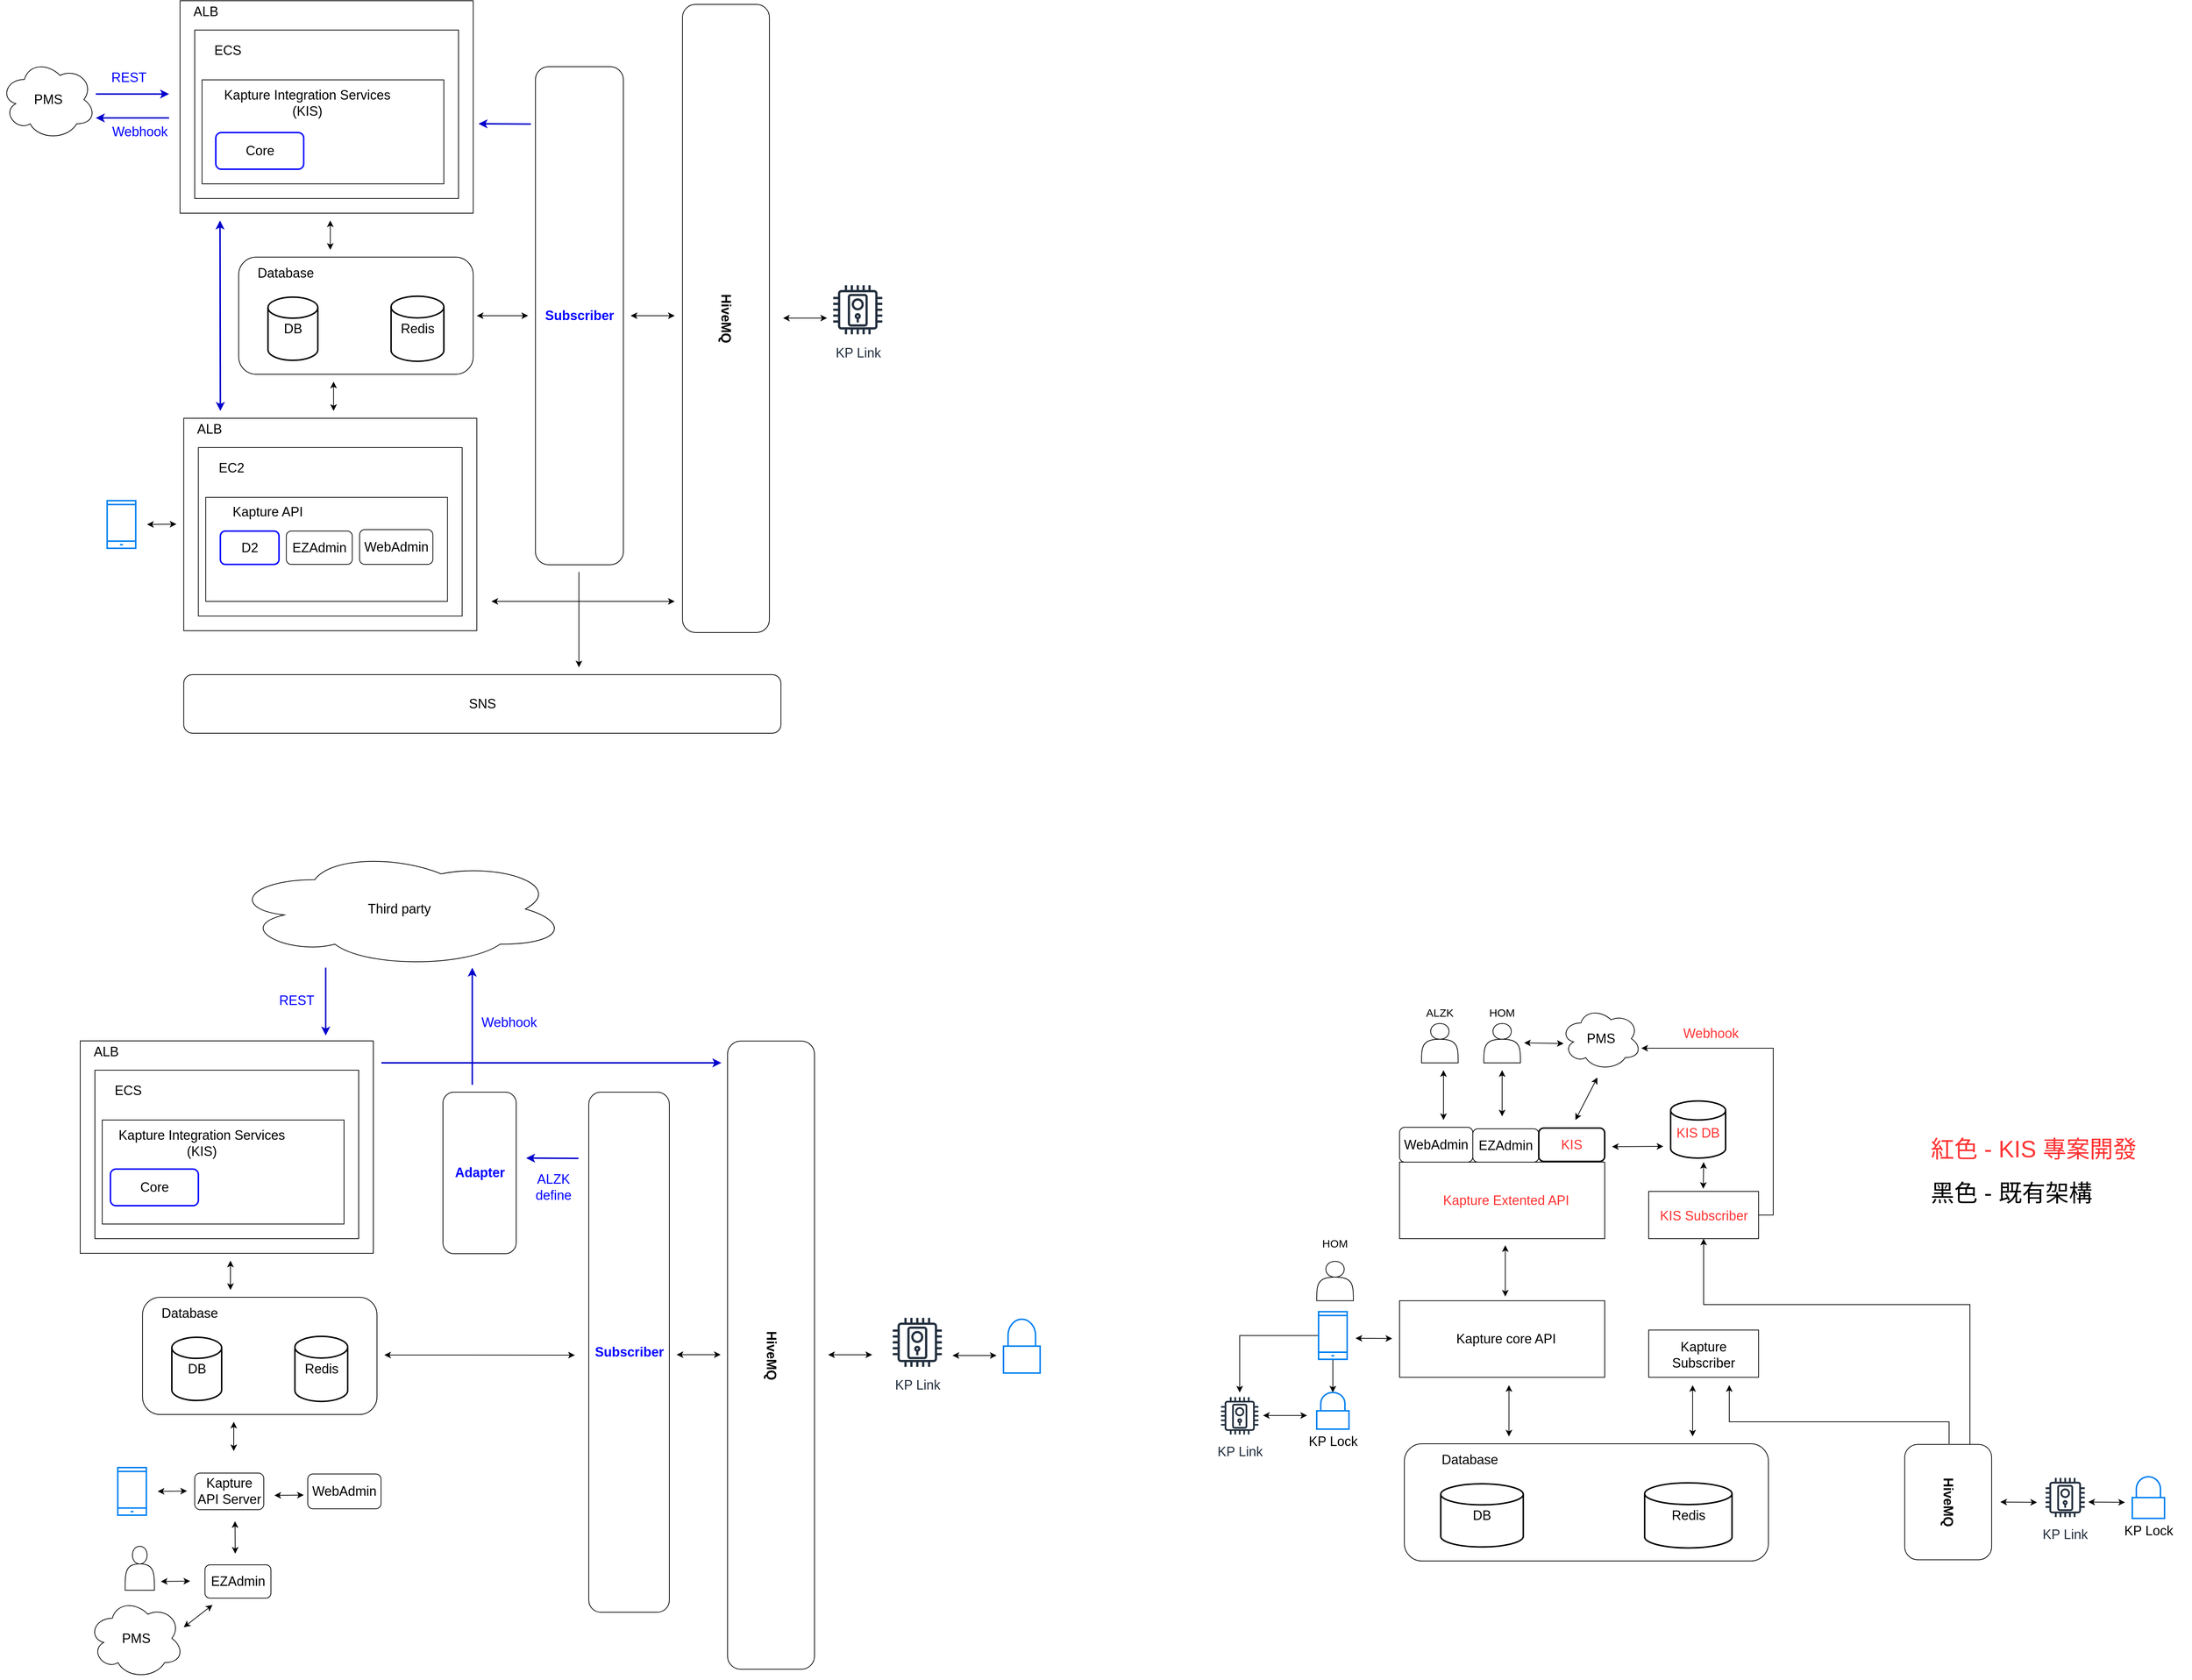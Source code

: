 <mxfile version="21.3.5" type="github">
  <diagram name="第1頁" id="pTdbA5UM3i_hhNW9NHbF">
    <mxGraphModel dx="820" dy="880" grid="1" gridSize="10" guides="1" tooltips="1" connect="1" arrows="1" fold="1" page="1" pageScale="1" pageWidth="827" pageHeight="1169" math="0" shadow="0">
      <root>
        <mxCell id="0" />
        <mxCell id="1" parent="0" />
        <mxCell id="v_c1Cu9leKUmqeBzcQBM-57" value="" style="rounded=0;whiteSpace=wrap;html=1;" parent="1" vertex="1">
          <mxGeometry x="1115.74" y="20" width="400" height="290" as="geometry" />
        </mxCell>
        <mxCell id="v_c1Cu9leKUmqeBzcQBM-1" value="" style="rounded=0;whiteSpace=wrap;html=1;fontSize=18;" parent="1" vertex="1">
          <mxGeometry x="1135.74" y="60" width="360" height="230" as="geometry" />
        </mxCell>
        <mxCell id="v_c1Cu9leKUmqeBzcQBM-5" value="&lt;font style=&quot;font-size: 18px&quot;&gt;ECS&lt;/font&gt;" style="text;html=1;strokeColor=none;fillColor=none;align=center;verticalAlign=middle;whiteSpace=wrap;rounded=0;" parent="1" vertex="1">
          <mxGeometry x="1135.74" y="73" width="90" height="30" as="geometry" />
        </mxCell>
        <mxCell id="v_c1Cu9leKUmqeBzcQBM-6" value="" style="rounded=0;whiteSpace=wrap;html=1;fontSize=18;" parent="1" vertex="1">
          <mxGeometry x="1145.74" y="128" width="330" height="142" as="geometry" />
        </mxCell>
        <mxCell id="v_c1Cu9leKUmqeBzcQBM-7" value="&lt;font style=&quot;font-size: 18px&quot;&gt;Kapture Integration Services (KIS)&lt;/font&gt;" style="text;html=1;strokeColor=none;fillColor=none;align=center;verticalAlign=middle;whiteSpace=wrap;rounded=0;" parent="1" vertex="1">
          <mxGeometry x="1154" y="140" width="271" height="40" as="geometry" />
        </mxCell>
        <mxCell id="v_c1Cu9leKUmqeBzcQBM-8" value="Core" style="rounded=1;whiteSpace=wrap;html=1;fontSize=18;strokeColor=#0000FF;strokeWidth=2;" parent="1" vertex="1">
          <mxGeometry x="1164.5" y="200" width="120" height="50" as="geometry" />
        </mxCell>
        <mxCell id="v_c1Cu9leKUmqeBzcQBM-20" value="" style="html=1;verticalLabelPosition=bottom;align=center;labelBackgroundColor=#ffffff;verticalAlign=top;strokeWidth=2;strokeColor=#0080F0;shadow=0;dashed=0;shape=mxgraph.ios7.icons.smartphone;fontSize=18;" parent="1" vertex="1">
          <mxGeometry x="1016.24" y="702.5" width="39" height="65" as="geometry" />
        </mxCell>
        <mxCell id="v_c1Cu9leKUmqeBzcQBM-23" value="" style="endArrow=classic;startArrow=classic;html=1;rounded=0;fontSize=18;" parent="1" edge="1">
          <mxGeometry width="50" height="50" relative="1" as="geometry">
            <mxPoint x="1070.74" y="735" as="sourcePoint" />
            <mxPoint x="1110.74" y="734.5" as="targetPoint" />
            <Array as="points" />
          </mxGeometry>
        </mxCell>
        <mxCell id="v_c1Cu9leKUmqeBzcQBM-59" value="&lt;span style=&quot;font-size: 18px;&quot;&gt;ALB&lt;/span&gt;" style="text;html=1;strokeColor=none;fillColor=none;align=center;verticalAlign=middle;whiteSpace=wrap;rounded=0;" parent="1" vertex="1">
          <mxGeometry x="1115.74" y="20" width="70" height="30" as="geometry" />
        </mxCell>
        <mxCell id="v_c1Cu9leKUmqeBzcQBM-61" value="&lt;font style=&quot;font-size: 18px;&quot;&gt;&lt;b style=&quot;&quot;&gt;Subscriber&lt;/b&gt;&lt;/font&gt;" style="rounded=1;whiteSpace=wrap;html=1;fontColor=#0000FF;" parent="1" vertex="1">
          <mxGeometry x="1600.74" y="110" width="120" height="680" as="geometry" />
        </mxCell>
        <mxCell id="v_c1Cu9leKUmqeBzcQBM-63" value="" style="rounded=0;whiteSpace=wrap;html=1;" parent="1" vertex="1">
          <mxGeometry x="1120.74" y="590" width="400" height="290" as="geometry" />
        </mxCell>
        <mxCell id="v_c1Cu9leKUmqeBzcQBM-64" value="" style="rounded=0;whiteSpace=wrap;html=1;fontSize=18;" parent="1" vertex="1">
          <mxGeometry x="1140.74" y="630" width="360" height="230" as="geometry" />
        </mxCell>
        <mxCell id="v_c1Cu9leKUmqeBzcQBM-65" value="&lt;font style=&quot;font-size: 18px&quot;&gt;EC2&lt;/font&gt;" style="text;html=1;strokeColor=none;fillColor=none;align=center;verticalAlign=middle;whiteSpace=wrap;rounded=0;" parent="1" vertex="1">
          <mxGeometry x="1140.74" y="643" width="90" height="30" as="geometry" />
        </mxCell>
        <mxCell id="v_c1Cu9leKUmqeBzcQBM-66" value="" style="rounded=0;whiteSpace=wrap;html=1;fontSize=18;" parent="1" vertex="1">
          <mxGeometry x="1150.74" y="698" width="330" height="142" as="geometry" />
        </mxCell>
        <mxCell id="v_c1Cu9leKUmqeBzcQBM-67" value="&lt;font style=&quot;font-size: 18px&quot;&gt;Kapture API&lt;/font&gt;" style="text;html=1;strokeColor=none;fillColor=none;align=center;verticalAlign=middle;whiteSpace=wrap;rounded=0;" parent="1" vertex="1">
          <mxGeometry x="1149.74" y="698" width="171" height="40" as="geometry" />
        </mxCell>
        <mxCell id="v_c1Cu9leKUmqeBzcQBM-68" value="D2" style="rounded=1;whiteSpace=wrap;html=1;fontSize=18;strokeColor=#0000FF;strokeWidth=2;" parent="1" vertex="1">
          <mxGeometry x="1170.74" y="744" width="80" height="45.5" as="geometry" />
        </mxCell>
        <mxCell id="v_c1Cu9leKUmqeBzcQBM-70" value="&lt;span style=&quot;font-size: 18px;&quot;&gt;ALB&lt;/span&gt;" style="text;html=1;strokeColor=none;fillColor=none;align=center;verticalAlign=middle;whiteSpace=wrap;rounded=0;" parent="1" vertex="1">
          <mxGeometry x="1120.74" y="590" width="70" height="30" as="geometry" />
        </mxCell>
        <mxCell id="v_c1Cu9leKUmqeBzcQBM-72" value="&lt;font style=&quot;font-size: 18px;&quot;&gt;PMS&lt;/font&gt;" style="ellipse;shape=cloud;whiteSpace=wrap;html=1;strokeColor=#000000;" parent="1" vertex="1">
          <mxGeometry x="870.74" y="100" width="130" height="110" as="geometry" />
        </mxCell>
        <mxCell id="v_c1Cu9leKUmqeBzcQBM-73" value="WebAdmin" style="rounded=1;whiteSpace=wrap;html=1;fontSize=18;strokeColor=#000000;" parent="1" vertex="1">
          <mxGeometry x="1360.74" y="742" width="100" height="47.5" as="geometry" />
        </mxCell>
        <mxCell id="v_c1Cu9leKUmqeBzcQBM-74" value="EZAdmin" style="rounded=1;whiteSpace=wrap;html=1;fontSize=18;strokeColor=default;" parent="1" vertex="1">
          <mxGeometry x="1260.74" y="744" width="90" height="45.5" as="geometry" />
        </mxCell>
        <mxCell id="v_c1Cu9leKUmqeBzcQBM-75" value="" style="endArrow=classic;startArrow=classic;html=1;rounded=0;fontSize=18;fontColor=#000000;" parent="1" edge="1">
          <mxGeometry width="50" height="50" relative="1" as="geometry">
            <mxPoint x="1320.74" y="360" as="sourcePoint" />
            <mxPoint x="1320.74" y="320" as="targetPoint" />
          </mxGeometry>
        </mxCell>
        <mxCell id="v_c1Cu9leKUmqeBzcQBM-26" value="&lt;font size=&quot;1&quot; style=&quot;&quot;&gt;&lt;b style=&quot;font-size: 18px;&quot;&gt;HiveMQ&lt;/b&gt;&lt;/font&gt;" style="rounded=1;whiteSpace=wrap;html=1;fontSize=18;strokeColor=#000000;rotation=90;movable=1;resizable=1;rotatable=1;deletable=1;editable=1;locked=0;connectable=1;" parent="1" vertex="1">
          <mxGeometry x="1431.99" y="394.43" width="857.5" height="118.63" as="geometry" />
        </mxCell>
        <mxCell id="v_c1Cu9leKUmqeBzcQBM-80" value="" style="group" parent="1" vertex="1" connectable="0">
          <mxGeometry x="1195.74" y="370" width="320" height="160" as="geometry" />
        </mxCell>
        <mxCell id="v_c1Cu9leKUmqeBzcQBM-11" value="DB" style="strokeWidth=2;html=1;shape=mxgraph.flowchart.database;whiteSpace=wrap;fontSize=18;" parent="v_c1Cu9leKUmqeBzcQBM-80" vertex="1">
          <mxGeometry x="40" y="54.667" width="68" height="86.222" as="geometry" />
        </mxCell>
        <mxCell id="v_c1Cu9leKUmqeBzcQBM-12" value="Redis" style="strokeWidth=2;html=1;shape=mxgraph.flowchart.database;whiteSpace=wrap;fontSize=18;" parent="v_c1Cu9leKUmqeBzcQBM-80" vertex="1">
          <mxGeometry x="208" y="53.333" width="72" height="88.889" as="geometry" />
        </mxCell>
        <mxCell id="v_c1Cu9leKUmqeBzcQBM-78" value="" style="rounded=1;whiteSpace=wrap;html=1;strokeColor=#000000;fontSize=18;fontColor=#000000;fillColor=none;" parent="v_c1Cu9leKUmqeBzcQBM-80" vertex="1">
          <mxGeometry width="320" height="160" as="geometry" />
        </mxCell>
        <mxCell id="v_c1Cu9leKUmqeBzcQBM-79" value="Database" style="text;html=1;strokeColor=none;fillColor=none;align=center;verticalAlign=middle;whiteSpace=wrap;rounded=0;fontSize=18;fontColor=#000000;" parent="v_c1Cu9leKUmqeBzcQBM-80" vertex="1">
          <mxGeometry x="40" y="8.889" width="48" height="26.667" as="geometry" />
        </mxCell>
        <mxCell id="v_c1Cu9leKUmqeBzcQBM-84" value="" style="endArrow=classic;startArrow=classic;html=1;rounded=0;fontSize=18;fontColor=#000000;" parent="1" edge="1">
          <mxGeometry width="50" height="50" relative="1" as="geometry">
            <mxPoint x="1325.24" y="580" as="sourcePoint" />
            <mxPoint x="1325.24" y="540" as="targetPoint" />
          </mxGeometry>
        </mxCell>
        <mxCell id="v_c1Cu9leKUmqeBzcQBM-85" value="" style="endArrow=classic;startArrow=classic;html=1;rounded=0;fontSize=18;fontColor=#000000;strokeColor=#0000CC;strokeWidth=2;" parent="1" edge="1">
          <mxGeometry width="50" height="50" relative="1" as="geometry">
            <mxPoint x="1170.74" y="580" as="sourcePoint" />
            <mxPoint x="1170.24" y="320" as="targetPoint" />
          </mxGeometry>
        </mxCell>
        <mxCell id="v_c1Cu9leKUmqeBzcQBM-86" value="" style="endArrow=classic;startArrow=classic;html=1;rounded=0;fontSize=18;fontColor=#000000;" parent="1" edge="1">
          <mxGeometry width="50" height="50" relative="1" as="geometry">
            <mxPoint x="1520.74" y="450" as="sourcePoint" />
            <mxPoint x="1590.74" y="450" as="targetPoint" />
          </mxGeometry>
        </mxCell>
        <mxCell id="v_c1Cu9leKUmqeBzcQBM-87" value="" style="endArrow=classic;startArrow=classic;html=1;rounded=0;fontSize=18;" parent="1" edge="1">
          <mxGeometry width="50" height="50" relative="1" as="geometry">
            <mxPoint x="1540.74" y="840" as="sourcePoint" />
            <mxPoint x="1790.74" y="840" as="targetPoint" />
            <Array as="points" />
          </mxGeometry>
        </mxCell>
        <mxCell id="v_c1Cu9leKUmqeBzcQBM-88" value="" style="endArrow=classic;startArrow=classic;html=1;rounded=0;fontSize=18;fontColor=#000000;" parent="1" edge="1">
          <mxGeometry width="50" height="50" relative="1" as="geometry">
            <mxPoint x="1730.74" y="450" as="sourcePoint" />
            <mxPoint x="1790.74" y="450" as="targetPoint" />
          </mxGeometry>
        </mxCell>
        <mxCell id="v_c1Cu9leKUmqeBzcQBM-90" value="&lt;font style=&quot;font-size: 18px;&quot;&gt;KP Link&lt;/font&gt;" style="sketch=0;outlineConnect=0;fontColor=#232F3E;gradientColor=none;strokeColor=#232F3E;fillColor=#ffffff;dashed=0;verticalLabelPosition=bottom;verticalAlign=top;align=center;html=1;fontSize=12;fontStyle=0;aspect=fixed;shape=mxgraph.aws4.resourceIcon;resIcon=mxgraph.aws4.door_lock;" parent="1" vertex="1">
          <mxGeometry x="1998.74" y="400" width="83.74" height="83.74" as="geometry" />
        </mxCell>
        <mxCell id="v_c1Cu9leKUmqeBzcQBM-93" value="" style="endArrow=classic;startArrow=classic;html=1;rounded=0;fontSize=18;fontColor=#000000;" parent="1" edge="1">
          <mxGeometry width="50" height="50" relative="1" as="geometry">
            <mxPoint x="1938.74" y="453.24" as="sourcePoint" />
            <mxPoint x="1998.74" y="453.24" as="targetPoint" />
          </mxGeometry>
        </mxCell>
        <mxCell id="v_c1Cu9leKUmqeBzcQBM-96" value="" style="endArrow=classic;html=1;rounded=0;strokeColor=#0000CC;strokeWidth=2;fontSize=18;fontColor=#0000FF;" parent="1" edge="1">
          <mxGeometry width="50" height="50" relative="1" as="geometry">
            <mxPoint x="1000.74" y="147.33" as="sourcePoint" />
            <mxPoint x="1100.74" y="147.33" as="targetPoint" />
          </mxGeometry>
        </mxCell>
        <mxCell id="v_c1Cu9leKUmqeBzcQBM-97" value="" style="endArrow=classic;html=1;rounded=0;strokeColor=#0000CC;strokeWidth=2;fontSize=18;fontColor=#0000FF;" parent="1" edge="1">
          <mxGeometry width="50" height="50" relative="1" as="geometry">
            <mxPoint x="1100.74" y="180" as="sourcePoint" />
            <mxPoint x="1000.74" y="180" as="targetPoint" />
          </mxGeometry>
        </mxCell>
        <mxCell id="v_c1Cu9leKUmqeBzcQBM-98" value="Webhook" style="text;html=1;strokeColor=none;fillColor=none;align=center;verticalAlign=middle;whiteSpace=wrap;rounded=0;fontSize=18;fontColor=#0000FF;" parent="1" vertex="1">
          <mxGeometry x="1030.74" y="184" width="60" height="30" as="geometry" />
        </mxCell>
        <mxCell id="v_c1Cu9leKUmqeBzcQBM-99" value="REST" style="text;html=1;strokeColor=none;fillColor=none;align=center;verticalAlign=middle;whiteSpace=wrap;rounded=0;fontSize=18;fontColor=#0000FF;" parent="1" vertex="1">
          <mxGeometry x="1016.24" y="110" width="60" height="30" as="geometry" />
        </mxCell>
        <mxCell id="v_c1Cu9leKUmqeBzcQBM-100" value="" style="rounded=0;whiteSpace=wrap;html=1;" parent="1" vertex="1">
          <mxGeometry x="979.5" y="1440" width="400" height="290" as="geometry" />
        </mxCell>
        <mxCell id="v_c1Cu9leKUmqeBzcQBM-101" value="" style="rounded=0;whiteSpace=wrap;html=1;fontSize=18;" parent="1" vertex="1">
          <mxGeometry x="999.5" y="1480" width="360" height="230" as="geometry" />
        </mxCell>
        <mxCell id="v_c1Cu9leKUmqeBzcQBM-102" value="&lt;font style=&quot;font-size: 18px&quot;&gt;ECS&lt;/font&gt;" style="text;html=1;strokeColor=none;fillColor=none;align=center;verticalAlign=middle;whiteSpace=wrap;rounded=0;" parent="1" vertex="1">
          <mxGeometry x="999.5" y="1493" width="90" height="30" as="geometry" />
        </mxCell>
        <mxCell id="v_c1Cu9leKUmqeBzcQBM-103" value="" style="rounded=0;whiteSpace=wrap;html=1;fontSize=18;" parent="1" vertex="1">
          <mxGeometry x="1009.5" y="1548" width="330" height="142" as="geometry" />
        </mxCell>
        <mxCell id="v_c1Cu9leKUmqeBzcQBM-104" value="&lt;font style=&quot;font-size: 18px&quot;&gt;Kapture Integration Services (KIS)&lt;/font&gt;" style="text;html=1;strokeColor=none;fillColor=none;align=center;verticalAlign=middle;whiteSpace=wrap;rounded=0;" parent="1" vertex="1">
          <mxGeometry x="1009.5" y="1560" width="271" height="40" as="geometry" />
        </mxCell>
        <mxCell id="v_c1Cu9leKUmqeBzcQBM-105" value="Core" style="rounded=1;whiteSpace=wrap;html=1;fontSize=18;strokeColor=#0000FF;strokeWidth=2;" parent="1" vertex="1">
          <mxGeometry x="1020.74" y="1615" width="120" height="50" as="geometry" />
        </mxCell>
        <mxCell id="v_c1Cu9leKUmqeBzcQBM-106" value="" style="html=1;verticalLabelPosition=bottom;align=center;labelBackgroundColor=#ffffff;verticalAlign=top;strokeWidth=2;strokeColor=#0080F0;shadow=0;dashed=0;shape=mxgraph.ios7.icons.smartphone;fontSize=18;" parent="1" vertex="1">
          <mxGeometry x="1030.74" y="2022.5" width="39" height="65" as="geometry" />
        </mxCell>
        <mxCell id="v_c1Cu9leKUmqeBzcQBM-107" value="" style="endArrow=classic;startArrow=classic;html=1;rounded=0;fontSize=18;" parent="1" edge="1">
          <mxGeometry width="50" height="50" relative="1" as="geometry">
            <mxPoint x="1085.24" y="2055" as="sourcePoint" />
            <mxPoint x="1125.24" y="2054.5" as="targetPoint" />
            <Array as="points" />
          </mxGeometry>
        </mxCell>
        <mxCell id="v_c1Cu9leKUmqeBzcQBM-108" value="&lt;span style=&quot;font-size: 18px;&quot;&gt;ALB&lt;/span&gt;" style="text;html=1;strokeColor=none;fillColor=none;align=center;verticalAlign=middle;whiteSpace=wrap;rounded=0;" parent="1" vertex="1">
          <mxGeometry x="979.5" y="1440" width="70" height="30" as="geometry" />
        </mxCell>
        <mxCell id="v_c1Cu9leKUmqeBzcQBM-109" value="&lt;font style=&quot;font-size: 18px;&quot;&gt;&lt;b style=&quot;&quot;&gt;Subscriber&lt;/b&gt;&lt;/font&gt;" style="rounded=1;whiteSpace=wrap;html=1;fontColor=#0000FF;" parent="1" vertex="1">
          <mxGeometry x="1673.5" y="1510" width="110" height="710" as="geometry" />
        </mxCell>
        <mxCell id="v_c1Cu9leKUmqeBzcQBM-115" value="Kapture API Server" style="rounded=1;whiteSpace=wrap;html=1;fontSize=18;strokeColor=#000000;" parent="1" vertex="1">
          <mxGeometry x="1135.74" y="2030" width="94.26" height="50" as="geometry" />
        </mxCell>
        <mxCell id="v_c1Cu9leKUmqeBzcQBM-117" value="&lt;font style=&quot;font-size: 18px;&quot;&gt;Third party&lt;/font&gt;" style="ellipse;shape=cloud;whiteSpace=wrap;html=1;strokeColor=#000000;" parent="1" vertex="1">
          <mxGeometry x="1184.5" y="1180" width="460" height="160" as="geometry" />
        </mxCell>
        <mxCell id="v_c1Cu9leKUmqeBzcQBM-118" value="WebAdmin" style="rounded=1;whiteSpace=wrap;html=1;fontSize=18;strokeColor=#000000;" parent="1" vertex="1">
          <mxGeometry x="1290" y="2031.25" width="100" height="47.5" as="geometry" />
        </mxCell>
        <mxCell id="v_c1Cu9leKUmqeBzcQBM-119" value="EZAdmin" style="rounded=1;whiteSpace=wrap;html=1;fontSize=18;strokeColor=default;" parent="1" vertex="1">
          <mxGeometry x="1149.74" y="2155.25" width="90" height="45.5" as="geometry" />
        </mxCell>
        <mxCell id="v_c1Cu9leKUmqeBzcQBM-120" value="" style="endArrow=classic;startArrow=classic;html=1;rounded=0;fontSize=18;fontColor=#000000;" parent="1" edge="1">
          <mxGeometry width="50" height="50" relative="1" as="geometry">
            <mxPoint x="1184.5" y="1780" as="sourcePoint" />
            <mxPoint x="1184.5" y="1740" as="targetPoint" />
          </mxGeometry>
        </mxCell>
        <mxCell id="v_c1Cu9leKUmqeBzcQBM-121" value="&lt;font size=&quot;1&quot; style=&quot;&quot;&gt;&lt;b style=&quot;font-size: 18px;&quot;&gt;HiveMQ&lt;/b&gt;&lt;/font&gt;" style="rounded=1;whiteSpace=wrap;html=1;fontSize=18;strokeColor=#000000;rotation=90;movable=1;resizable=1;rotatable=1;deletable=1;editable=1;locked=0;connectable=1;" parent="1" vertex="1">
          <mxGeometry x="1493.5" y="1809.69" width="857.5" height="118.63" as="geometry" />
        </mxCell>
        <mxCell id="v_c1Cu9leKUmqeBzcQBM-122" value="" style="group" parent="1" vertex="1" connectable="0">
          <mxGeometry x="1064.5" y="1790" width="320" height="160" as="geometry" />
        </mxCell>
        <mxCell id="v_c1Cu9leKUmqeBzcQBM-123" value="DB" style="strokeWidth=2;html=1;shape=mxgraph.flowchart.database;whiteSpace=wrap;fontSize=18;" parent="v_c1Cu9leKUmqeBzcQBM-122" vertex="1">
          <mxGeometry x="40" y="54.667" width="68" height="86.222" as="geometry" />
        </mxCell>
        <mxCell id="v_c1Cu9leKUmqeBzcQBM-124" value="Redis" style="strokeWidth=2;html=1;shape=mxgraph.flowchart.database;whiteSpace=wrap;fontSize=18;" parent="v_c1Cu9leKUmqeBzcQBM-122" vertex="1">
          <mxGeometry x="208" y="53.333" width="72" height="88.889" as="geometry" />
        </mxCell>
        <mxCell id="v_c1Cu9leKUmqeBzcQBM-125" value="" style="rounded=1;whiteSpace=wrap;html=1;strokeColor=#000000;fontSize=18;fontColor=#000000;fillColor=none;" parent="v_c1Cu9leKUmqeBzcQBM-122" vertex="1">
          <mxGeometry width="320" height="160" as="geometry" />
        </mxCell>
        <mxCell id="v_c1Cu9leKUmqeBzcQBM-126" value="Database" style="text;html=1;strokeColor=none;fillColor=none;align=center;verticalAlign=middle;whiteSpace=wrap;rounded=0;fontSize=18;fontColor=#000000;" parent="v_c1Cu9leKUmqeBzcQBM-122" vertex="1">
          <mxGeometry x="40" y="8.889" width="48" height="26.667" as="geometry" />
        </mxCell>
        <mxCell id="v_c1Cu9leKUmqeBzcQBM-127" value="" style="endArrow=classic;startArrow=classic;html=1;rounded=0;fontSize=18;fontColor=#000000;" parent="1" edge="1">
          <mxGeometry width="50" height="50" relative="1" as="geometry">
            <mxPoint x="1189" y="2000" as="sourcePoint" />
            <mxPoint x="1189" y="1960" as="targetPoint" />
          </mxGeometry>
        </mxCell>
        <mxCell id="v_c1Cu9leKUmqeBzcQBM-129" value="" style="endArrow=classic;startArrow=classic;html=1;rounded=0;fontSize=18;fontColor=#000000;" parent="1" edge="1">
          <mxGeometry width="50" height="50" relative="1" as="geometry">
            <mxPoint x="1394.5" y="1868.83" as="sourcePoint" />
            <mxPoint x="1654.5" y="1869" as="targetPoint" />
          </mxGeometry>
        </mxCell>
        <mxCell id="v_c1Cu9leKUmqeBzcQBM-131" value="" style="endArrow=classic;startArrow=classic;html=1;rounded=0;fontSize=18;fontColor=#000000;" parent="1" edge="1">
          <mxGeometry width="50" height="50" relative="1" as="geometry">
            <mxPoint x="1793.5" y="1868.33" as="sourcePoint" />
            <mxPoint x="1853.5" y="1868.33" as="targetPoint" />
          </mxGeometry>
        </mxCell>
        <mxCell id="v_c1Cu9leKUmqeBzcQBM-133" value="&lt;font style=&quot;font-size: 18px;&quot;&gt;KP Link&lt;/font&gt;" style="sketch=0;outlineConnect=0;fontColor=#232F3E;gradientColor=none;strokeColor=#232F3E;fillColor=#ffffff;dashed=0;verticalLabelPosition=bottom;verticalAlign=top;align=center;html=1;fontSize=12;fontStyle=0;aspect=fixed;shape=mxgraph.aws4.resourceIcon;resIcon=mxgraph.aws4.door_lock;" parent="1" vertex="1">
          <mxGeometry x="2080" y="1809.69" width="83.74" height="83.74" as="geometry" />
        </mxCell>
        <mxCell id="v_c1Cu9leKUmqeBzcQBM-134" value="" style="endArrow=classic;startArrow=classic;html=1;rounded=0;fontSize=18;fontColor=#000000;" parent="1" edge="1">
          <mxGeometry width="50" height="50" relative="1" as="geometry">
            <mxPoint x="2000.25" y="1868.5" as="sourcePoint" />
            <mxPoint x="2060.25" y="1868.5" as="targetPoint" />
          </mxGeometry>
        </mxCell>
        <mxCell id="v_c1Cu9leKUmqeBzcQBM-136" value="" style="endArrow=classic;html=1;rounded=0;strokeColor=#0000CC;strokeWidth=2;fontSize=18;fontColor=#0000FF;" parent="1" edge="1">
          <mxGeometry width="50" height="50" relative="1" as="geometry">
            <mxPoint x="1314.5" y="1340" as="sourcePoint" />
            <mxPoint x="1314.5" y="1432.67" as="targetPoint" />
          </mxGeometry>
        </mxCell>
        <mxCell id="v_c1Cu9leKUmqeBzcQBM-139" value="REST" style="text;html=1;strokeColor=none;fillColor=none;align=center;verticalAlign=middle;whiteSpace=wrap;rounded=0;fontSize=18;fontColor=#0000FF;" parent="1" vertex="1">
          <mxGeometry x="1244.5" y="1370" width="60" height="30" as="geometry" />
        </mxCell>
        <mxCell id="v_c1Cu9leKUmqeBzcQBM-140" value="&lt;b style=&quot;border-color: var(--border-color); font-size: 18px;&quot;&gt;Adapter&lt;/b&gt;" style="rounded=1;whiteSpace=wrap;html=1;fontColor=#0000FF;" parent="1" vertex="1">
          <mxGeometry x="1474.5" y="1510" width="100" height="220.5" as="geometry" />
        </mxCell>
        <mxCell id="v_c1Cu9leKUmqeBzcQBM-142" value="" style="endArrow=classic;html=1;rounded=0;strokeColor=#0000CC;strokeWidth=2;fontSize=18;fontColor=#0000FF;" parent="1" edge="1">
          <mxGeometry width="50" height="50" relative="1" as="geometry">
            <mxPoint x="1514.5" y="1500" as="sourcePoint" />
            <mxPoint x="1514.5" y="1340" as="targetPoint" />
          </mxGeometry>
        </mxCell>
        <mxCell id="v_c1Cu9leKUmqeBzcQBM-143" value="Webhook" style="text;html=1;strokeColor=none;fillColor=none;align=center;verticalAlign=middle;whiteSpace=wrap;rounded=0;fontSize=18;fontColor=#0000FF;" parent="1" vertex="1">
          <mxGeometry x="1534.5" y="1400" width="60" height="30" as="geometry" />
        </mxCell>
        <mxCell id="v_c1Cu9leKUmqeBzcQBM-145" value="ALZK &lt;br&gt;define" style="text;html=1;align=center;verticalAlign=middle;resizable=0;points=[];autosize=1;strokeColor=none;fillColor=none;fontSize=18;fontColor=#0000FF;" parent="1" vertex="1">
          <mxGeometry x="1589.5" y="1610" width="70" height="60" as="geometry" />
        </mxCell>
        <mxCell id="v_c1Cu9leKUmqeBzcQBM-146" value="&lt;font color=&quot;#000000&quot;&gt;SNS&lt;/font&gt;" style="rounded=1;whiteSpace=wrap;html=1;strokeColor=#000000;strokeWidth=1;fontSize=18;fontColor=#0000FF;fillColor=none;" parent="1" vertex="1">
          <mxGeometry x="1120.74" y="940" width="815" height="80" as="geometry" />
        </mxCell>
        <mxCell id="v_c1Cu9leKUmqeBzcQBM-147" value="" style="endArrow=classic;html=1;rounded=0;strokeColor=#000000;strokeWidth=1;fontSize=18;fontColor=#0000FF;" parent="1" edge="1">
          <mxGeometry width="50" height="50" relative="1" as="geometry">
            <mxPoint x="1660.07" y="800" as="sourcePoint" />
            <mxPoint x="1660.07" y="930" as="targetPoint" />
          </mxGeometry>
        </mxCell>
        <mxCell id="v_c1Cu9leKUmqeBzcQBM-150" value="" style="endArrow=classic;html=1;rounded=0;strokeColor=#0000CC;strokeWidth=2;fontSize=18;fontColor=#0000FF;" parent="1" edge="1">
          <mxGeometry width="50" height="50" relative="1" as="geometry">
            <mxPoint x="1390.5" y="1470" as="sourcePoint" />
            <mxPoint x="1854.5" y="1470" as="targetPoint" />
          </mxGeometry>
        </mxCell>
        <mxCell id="XDWvyUb1h6gLbG983VdY-1" value="" style="endArrow=classic;html=1;rounded=0;strokeColor=#0000CC;strokeWidth=2;fontSize=18;fontColor=#0000FF;" parent="1" edge="1">
          <mxGeometry width="50" height="50" relative="1" as="geometry">
            <mxPoint x="1659.5" y="1600.33" as="sourcePoint" />
            <mxPoint x="1588" y="1600" as="targetPoint" />
          </mxGeometry>
        </mxCell>
        <mxCell id="XDWvyUb1h6gLbG983VdY-2" value="" style="endArrow=classic;html=1;rounded=0;strokeColor=#0000CC;strokeWidth=2;fontSize=18;fontColor=#0000FF;" parent="1" edge="1">
          <mxGeometry width="50" height="50" relative="1" as="geometry">
            <mxPoint x="1594.5" y="188.33" as="sourcePoint" />
            <mxPoint x="1523" y="188" as="targetPoint" />
          </mxGeometry>
        </mxCell>
        <mxCell id="XDWvyUb1h6gLbG983VdY-4" value="" style="html=1;verticalLabelPosition=bottom;align=center;labelBackgroundColor=#ffffff;verticalAlign=top;strokeWidth=2;strokeColor=#0080F0;shadow=0;dashed=0;shape=mxgraph.ios7.icons.locked;" parent="1" vertex="1">
          <mxGeometry x="2239.49" y="1819.99" width="50" height="73.44" as="geometry" />
        </mxCell>
        <mxCell id="XDWvyUb1h6gLbG983VdY-5" value="" style="endArrow=classic;startArrow=classic;html=1;rounded=0;fontSize=18;fontColor=#000000;" parent="1" edge="1">
          <mxGeometry width="50" height="50" relative="1" as="geometry">
            <mxPoint x="2170" y="1869.5" as="sourcePoint" />
            <mxPoint x="2230" y="1869.5" as="targetPoint" />
          </mxGeometry>
        </mxCell>
        <mxCell id="XDWvyUb1h6gLbG983VdY-7" value="" style="shape=actor;whiteSpace=wrap;html=1;" parent="1" vertex="1">
          <mxGeometry x="1040.74" y="2130" width="40" height="60" as="geometry" />
        </mxCell>
        <mxCell id="XDWvyUb1h6gLbG983VdY-10" value="&lt;font style=&quot;font-size: 18px;&quot;&gt;PMS&lt;/font&gt;" style="ellipse;shape=cloud;whiteSpace=wrap;html=1;strokeColor=#000000;" parent="1" vertex="1">
          <mxGeometry x="990.74" y="2200.75" width="130" height="110" as="geometry" />
        </mxCell>
        <mxCell id="XDWvyUb1h6gLbG983VdY-11" value="" style="endArrow=classic;startArrow=classic;html=1;rounded=0;fontSize=18;" parent="1" edge="1">
          <mxGeometry width="50" height="50" relative="1" as="geometry">
            <mxPoint x="1089.5" y="2178" as="sourcePoint" />
            <mxPoint x="1129.5" y="2177.5" as="targetPoint" />
            <Array as="points" />
          </mxGeometry>
        </mxCell>
        <mxCell id="XDWvyUb1h6gLbG983VdY-13" value="" style="endArrow=classic;startArrow=classic;html=1;rounded=0;fontSize=18;" parent="1" edge="1">
          <mxGeometry width="50" height="50" relative="1" as="geometry">
            <mxPoint x="1120.74" y="2240.5" as="sourcePoint" />
            <mxPoint x="1160" y="2210" as="targetPoint" />
            <Array as="points" />
          </mxGeometry>
        </mxCell>
        <mxCell id="XDWvyUb1h6gLbG983VdY-14" value="" style="endArrow=classic;startArrow=classic;html=1;rounded=0;fontSize=18;" parent="1" edge="1">
          <mxGeometry width="50" height="50" relative="1" as="geometry">
            <mxPoint x="1244.5" y="2060.5" as="sourcePoint" />
            <mxPoint x="1284.5" y="2060" as="targetPoint" />
            <Array as="points" />
          </mxGeometry>
        </mxCell>
        <mxCell id="XDWvyUb1h6gLbG983VdY-15" value="" style="endArrow=classic;startArrow=classic;html=1;rounded=0;fontSize=18;" parent="1" edge="1">
          <mxGeometry width="50" height="50" relative="1" as="geometry">
            <mxPoint x="1190.74" y="2095.75" as="sourcePoint" />
            <mxPoint x="1191" y="2140" as="targetPoint" />
            <Array as="points" />
          </mxGeometry>
        </mxCell>
        <mxCell id="XDWvyUb1h6gLbG983VdY-16" value="" style="rounded=0;whiteSpace=wrap;html=1;fontSize=18;" parent="1" vertex="1">
          <mxGeometry x="2780" y="1605.5" width="280" height="104.5" as="geometry" />
        </mxCell>
        <mxCell id="XDWvyUb1h6gLbG983VdY-17" value="&lt;font style=&quot;font-size: 18px&quot;&gt;&lt;font color=&quot;#ff3333&quot;&gt;Kapture Extented API&lt;/font&gt;&lt;br&gt;&lt;/font&gt;" style="text;html=1;strokeColor=none;fillColor=none;align=center;verticalAlign=middle;whiteSpace=wrap;rounded=0;" parent="1" vertex="1">
          <mxGeometry x="2799.75" y="1637.75" width="250.5" height="40" as="geometry" />
        </mxCell>
        <mxCell id="XDWvyUb1h6gLbG983VdY-18" value="WebAdmin" style="rounded=1;whiteSpace=wrap;html=1;fontSize=18;strokeColor=#000000;" parent="1" vertex="1">
          <mxGeometry x="2780" y="1558" width="100" height="47.5" as="geometry" />
        </mxCell>
        <mxCell id="XDWvyUb1h6gLbG983VdY-19" value="EZAdmin" style="rounded=1;whiteSpace=wrap;html=1;fontSize=18;strokeColor=default;" parent="1" vertex="1">
          <mxGeometry x="2880" y="1560" width="90" height="45.5" as="geometry" />
        </mxCell>
        <mxCell id="XDWvyUb1h6gLbG983VdY-22" value="" style="rounded=0;whiteSpace=wrap;html=1;fontSize=18;" parent="1" vertex="1">
          <mxGeometry x="2780" y="1794.75" width="280" height="104.5" as="geometry" />
        </mxCell>
        <mxCell id="XDWvyUb1h6gLbG983VdY-23" value="" style="group" parent="1" vertex="1" connectable="0">
          <mxGeometry x="2770" y="1990" width="530" height="160" as="geometry" />
        </mxCell>
        <mxCell id="XDWvyUb1h6gLbG983VdY-24" value="DB" style="strokeWidth=2;html=1;shape=mxgraph.flowchart.database;whiteSpace=wrap;fontSize=18;" parent="XDWvyUb1h6gLbG983VdY-23" vertex="1">
          <mxGeometry x="66.25" y="54.667" width="112.625" height="86.222" as="geometry" />
        </mxCell>
        <mxCell id="XDWvyUb1h6gLbG983VdY-25" value="Redis" style="strokeWidth=2;html=1;shape=mxgraph.flowchart.database;whiteSpace=wrap;fontSize=18;" parent="XDWvyUb1h6gLbG983VdY-23" vertex="1">
          <mxGeometry x="344.5" y="53.333" width="119.25" height="88.889" as="geometry" />
        </mxCell>
        <mxCell id="XDWvyUb1h6gLbG983VdY-26" value="" style="rounded=1;whiteSpace=wrap;html=1;strokeColor=#000000;fontSize=18;fontColor=#000000;fillColor=none;" parent="XDWvyUb1h6gLbG983VdY-23" vertex="1">
          <mxGeometry x="16.562" width="496.875" height="160" as="geometry" />
        </mxCell>
        <mxCell id="XDWvyUb1h6gLbG983VdY-27" value="Database" style="text;html=1;strokeColor=none;fillColor=none;align=center;verticalAlign=middle;whiteSpace=wrap;rounded=0;fontSize=18;fontColor=#000000;" parent="XDWvyUb1h6gLbG983VdY-23" vertex="1">
          <mxGeometry x="66.25" y="8.889" width="79.5" height="26.667" as="geometry" />
        </mxCell>
        <mxCell id="XDWvyUb1h6gLbG983VdY-29" value="&lt;font style=&quot;font-size: 18px&quot;&gt;Kapture core API&lt;br&gt;&lt;/font&gt;" style="text;html=1;strokeColor=none;fillColor=none;align=center;verticalAlign=middle;whiteSpace=wrap;rounded=0;" parent="1" vertex="1">
          <mxGeometry x="2799.75" y="1827" width="250.5" height="40" as="geometry" />
        </mxCell>
        <mxCell id="XDWvyUb1h6gLbG983VdY-84" style="edgeStyle=orthogonalEdgeStyle;rounded=0;orthogonalLoop=1;jettySize=auto;html=1;fontSize=32;fontColor=#000000;" parent="1" source="XDWvyUb1h6gLbG983VdY-30" target="XDWvyUb1h6gLbG983VdY-81" edge="1">
          <mxGeometry relative="1" as="geometry" />
        </mxCell>
        <mxCell id="XDWvyUb1h6gLbG983VdY-85" style="edgeStyle=orthogonalEdgeStyle;rounded=0;orthogonalLoop=1;jettySize=auto;html=1;fontSize=32;fontColor=#000000;" parent="1" source="XDWvyUb1h6gLbG983VdY-30" target="XDWvyUb1h6gLbG983VdY-82" edge="1">
          <mxGeometry relative="1" as="geometry" />
        </mxCell>
        <mxCell id="XDWvyUb1h6gLbG983VdY-30" value="" style="html=1;verticalLabelPosition=bottom;align=center;labelBackgroundColor=#ffffff;verticalAlign=top;strokeWidth=2;strokeColor=#0080F0;shadow=0;dashed=0;shape=mxgraph.ios7.icons.smartphone;fontSize=18;" parent="1" vertex="1">
          <mxGeometry x="2669.49" y="1809.69" width="39" height="65" as="geometry" />
        </mxCell>
        <mxCell id="XDWvyUb1h6gLbG983VdY-32" value="&lt;font style=&quot;font-size: 18px;&quot;&gt;PMS&lt;/font&gt;" style="ellipse;shape=cloud;whiteSpace=wrap;html=1;strokeColor=#000000;" parent="1" vertex="1">
          <mxGeometry x="3000" y="1394" width="110" height="86" as="geometry" />
        </mxCell>
        <mxCell id="XDWvyUb1h6gLbG983VdY-33" value="" style="endArrow=classic;startArrow=classic;html=1;rounded=0;fontSize=18;" parent="1" edge="1">
          <mxGeometry width="50" height="50" relative="1" as="geometry">
            <mxPoint x="2840" y="1548" as="sourcePoint" />
            <mxPoint x="2840" y="1480" as="targetPoint" />
            <Array as="points" />
          </mxGeometry>
        </mxCell>
        <mxCell id="XDWvyUb1h6gLbG983VdY-34" value="" style="endArrow=classic;startArrow=classic;html=1;rounded=0;fontSize=18;" parent="1" edge="1">
          <mxGeometry width="50" height="50" relative="1" as="geometry">
            <mxPoint x="3020" y="1548" as="sourcePoint" />
            <mxPoint x="3050" y="1490" as="targetPoint" />
            <Array as="points" />
          </mxGeometry>
        </mxCell>
        <mxCell id="XDWvyUb1h6gLbG983VdY-35" value="" style="endArrow=classic;startArrow=classic;html=1;rounded=0;fontSize=18;" parent="1" edge="1">
          <mxGeometry width="50" height="50" relative="1" as="geometry">
            <mxPoint x="2920" y="1543" as="sourcePoint" />
            <mxPoint x="2920" y="1480" as="targetPoint" />
            <Array as="points" />
          </mxGeometry>
        </mxCell>
        <mxCell id="XDWvyUb1h6gLbG983VdY-38" value="" style="endArrow=classic;startArrow=classic;html=1;rounded=0;fontSize=18;fontColor=#000000;" parent="1" edge="1">
          <mxGeometry width="50" height="50" relative="1" as="geometry">
            <mxPoint x="2929.33" y="1910" as="sourcePoint" />
            <mxPoint x="2929.33" y="1980" as="targetPoint" />
          </mxGeometry>
        </mxCell>
        <mxCell id="XDWvyUb1h6gLbG983VdY-39" value="" style="endArrow=classic;startArrow=classic;html=1;rounded=0;fontSize=18;fontColor=#000000;" parent="1" edge="1">
          <mxGeometry width="50" height="50" relative="1" as="geometry">
            <mxPoint x="2924.33" y="1719" as="sourcePoint" />
            <mxPoint x="2924.33" y="1789" as="targetPoint" />
          </mxGeometry>
        </mxCell>
        <mxCell id="XDWvyUb1h6gLbG983VdY-40" value="" style="endArrow=classic;startArrow=classic;html=1;rounded=0;fontSize=18;fontColor=#000000;" parent="1" edge="1">
          <mxGeometry width="50" height="50" relative="1" as="geometry">
            <mxPoint x="2720" y="1846" as="sourcePoint" />
            <mxPoint x="2770" y="1846.33" as="targetPoint" />
          </mxGeometry>
        </mxCell>
        <mxCell id="XDWvyUb1h6gLbG983VdY-51" value="" style="endArrow=classic;startArrow=classic;html=1;rounded=0;fontSize=18;fontColor=#000000;" parent="1" edge="1">
          <mxGeometry width="50" height="50" relative="1" as="geometry">
            <mxPoint x="3180" y="1910" as="sourcePoint" />
            <mxPoint x="3180" y="1980" as="targetPoint" />
          </mxGeometry>
        </mxCell>
        <mxCell id="XDWvyUb1h6gLbG983VdY-54" value="&lt;font style=&quot;font-size: 18px&quot;&gt;&lt;font color=&quot;#ff3333&quot;&gt;Webhook&lt;/font&gt;&lt;br&gt;&lt;/font&gt;" style="text;html=1;strokeColor=none;fillColor=none;align=center;verticalAlign=middle;whiteSpace=wrap;rounded=0;movable=1;resizable=1;rotatable=1;deletable=1;editable=1;connectable=1;" parent="1" vertex="1">
          <mxGeometry x="3170" y="1419.5" width="70" height="20.5" as="geometry" />
        </mxCell>
        <mxCell id="OuAUuCn335eV1-4YZ0QD-5" style="edgeStyle=orthogonalEdgeStyle;rounded=0;orthogonalLoop=1;jettySize=auto;html=1;exitX=0;exitY=0.25;exitDx=0;exitDy=0;entryX=0.5;entryY=1;entryDx=0;entryDy=0;" edge="1" parent="1" source="XDWvyUb1h6gLbG983VdY-55" target="XDWvyUb1h6gLbG983VdY-45">
          <mxGeometry relative="1" as="geometry">
            <Array as="points">
              <mxPoint x="3558" y="1800" />
              <mxPoint x="3195" y="1800" />
            </Array>
          </mxGeometry>
        </mxCell>
        <mxCell id="XDWvyUb1h6gLbG983VdY-55" value="&lt;font size=&quot;1&quot; style=&quot;&quot;&gt;&lt;b style=&quot;font-size: 18px;&quot;&gt;HiveMQ&lt;/b&gt;&lt;/font&gt;" style="rounded=1;whiteSpace=wrap;html=1;fontSize=18;strokeColor=#000000;rotation=90;movable=1;resizable=1;rotatable=1;deletable=1;editable=1;locked=0;connectable=1;" parent="1" vertex="1">
          <mxGeometry x="3450" y="2010.3" width="157.5" height="118.63" as="geometry" />
        </mxCell>
        <mxCell id="XDWvyUb1h6gLbG983VdY-57" value="&lt;font style=&quot;font-size: 18px;&quot;&gt;KP Link&lt;/font&gt;" style="sketch=0;outlineConnect=0;fontColor=#232F3E;gradientColor=none;strokeColor=#232F3E;fillColor=#ffffff;dashed=0;verticalLabelPosition=bottom;verticalAlign=top;align=center;html=1;fontSize=12;fontStyle=0;aspect=fixed;shape=mxgraph.aws4.resourceIcon;resIcon=mxgraph.aws4.door_lock;" parent="1" vertex="1">
          <mxGeometry x="3655" y="2030" width="66.87" height="66.87" as="geometry" />
        </mxCell>
        <mxCell id="XDWvyUb1h6gLbG983VdY-58" value="" style="endArrow=classic;startArrow=classic;html=1;rounded=0;fontSize=18;fontColor=#000000;" parent="1" edge="1">
          <mxGeometry width="50" height="50" relative="1" as="geometry">
            <mxPoint x="3600" y="2069.5" as="sourcePoint" />
            <mxPoint x="3650" y="2070" as="targetPoint" />
          </mxGeometry>
        </mxCell>
        <mxCell id="XDWvyUb1h6gLbG983VdY-59" value="&lt;font style=&quot;font-size: 18px;&quot;&gt;KP Lock&lt;/font&gt;" style="html=1;verticalLabelPosition=bottom;align=center;labelBackgroundColor=#ffffff;verticalAlign=top;strokeWidth=2;strokeColor=#0080F0;shadow=0;dashed=0;shape=mxgraph.ios7.icons.locked;" parent="1" vertex="1">
          <mxGeometry x="3780" y="2035" width="44.01" height="56.87" as="geometry" />
        </mxCell>
        <mxCell id="XDWvyUb1h6gLbG983VdY-60" value="" style="endArrow=classic;startArrow=classic;html=1;rounded=0;fontSize=18;fontColor=#000000;" parent="1" edge="1">
          <mxGeometry width="50" height="50" relative="1" as="geometry">
            <mxPoint x="3720" y="2069.5" as="sourcePoint" />
            <mxPoint x="3770" y="2070" as="targetPoint" />
          </mxGeometry>
        </mxCell>
        <mxCell id="XDWvyUb1h6gLbG983VdY-62" value="" style="endArrow=classic;html=1;rounded=0;fontColor=#FF3333;" parent="1" edge="1">
          <mxGeometry width="50" height="50" relative="1" as="geometry">
            <mxPoint x="3530" y="1990" as="sourcePoint" />
            <mxPoint x="3230" y="1910" as="targetPoint" />
            <Array as="points">
              <mxPoint x="3530" y="1960" />
              <mxPoint x="3230" y="1960" />
            </Array>
          </mxGeometry>
        </mxCell>
        <mxCell id="XDWvyUb1h6gLbG983VdY-63" value="&lt;h1 style=&quot;font-size: 32px;&quot;&gt;&lt;span style=&quot;font-weight: 400;&quot;&gt;&lt;font style=&quot;font-size: 32px;&quot;&gt;紅色 - KIS 專案開發&lt;/font&gt;&lt;/span&gt;&lt;/h1&gt;&lt;div style=&quot;font-size: 32px;&quot;&gt;&lt;font style=&quot;font-size: 32px;&quot;&gt;&lt;font color=&quot;#000000&quot;&gt;黑色 - &lt;/font&gt;&lt;font style=&quot;font-size: 32px;&quot; color=&quot;#000000&quot;&gt;既有架構&lt;/font&gt;&lt;/font&gt;&lt;/div&gt;" style="text;html=1;strokeColor=none;fillColor=none;spacing=5;spacingTop=-20;whiteSpace=wrap;overflow=hidden;rounded=0;fontColor=#FF3333;" parent="1" vertex="1">
          <mxGeometry x="3500" y="1557.75" width="360" height="120" as="geometry" />
        </mxCell>
        <mxCell id="XDWvyUb1h6gLbG983VdY-65" value="&lt;font color=&quot;#ff3333&quot;&gt;KIS&lt;/font&gt;" style="rounded=1;whiteSpace=wrap;html=1;fontSize=18;strokeColor=#000000;strokeWidth=2;" parent="1" vertex="1">
          <mxGeometry x="2970" y="1559" width="90" height="45.5" as="geometry" />
        </mxCell>
        <mxCell id="XDWvyUb1h6gLbG983VdY-68" value="&lt;font color=&quot;#ff3333&quot; style=&quot;font-size: 18px;&quot;&gt;KIS DB&lt;/font&gt;" style="strokeWidth=2;html=1;shape=mxgraph.flowchart.database;whiteSpace=wrap;fontSize=32;fontColor=#000000;strokeColor=#000000;" parent="1" vertex="1">
          <mxGeometry x="3150" y="1522" width="75" height="78" as="geometry" />
        </mxCell>
        <mxCell id="XDWvyUb1h6gLbG983VdY-81" value="&lt;font style=&quot;font-size: 18px;&quot;&gt;KP Link&lt;/font&gt;" style="sketch=0;outlineConnect=0;fontColor=#232F3E;gradientColor=none;strokeColor=#232F3E;fillColor=#ffffff;dashed=0;verticalLabelPosition=bottom;verticalAlign=top;align=center;html=1;fontSize=12;fontStyle=0;aspect=fixed;shape=mxgraph.aws4.resourceIcon;resIcon=mxgraph.aws4.door_lock;" parent="1" vertex="1">
          <mxGeometry x="2530" y="1920" width="63.74" height="63.74" as="geometry" />
        </mxCell>
        <mxCell id="XDWvyUb1h6gLbG983VdY-82" value="&lt;font style=&quot;font-size: 18px;&quot;&gt;KP Lock&lt;/font&gt;" style="html=1;verticalLabelPosition=bottom;align=center;labelBackgroundColor=#ffffff;verticalAlign=top;strokeWidth=2;strokeColor=#0080F0;shadow=0;dashed=0;shape=mxgraph.ios7.icons.locked;" parent="1" vertex="1">
          <mxGeometry x="2666.99" y="1920" width="43.99" height="50" as="geometry" />
        </mxCell>
        <mxCell id="XDWvyUb1h6gLbG983VdY-83" value="" style="endArrow=classic;startArrow=classic;html=1;rounded=0;fontSize=18;fontColor=#000000;" parent="1" edge="1">
          <mxGeometry width="50" height="50" relative="1" as="geometry">
            <mxPoint x="2593.74" y="1951.37" as="sourcePoint" />
            <mxPoint x="2653.74" y="1951.37" as="targetPoint" />
          </mxGeometry>
        </mxCell>
        <mxCell id="OuAUuCn335eV1-4YZ0QD-2" value="" style="group" vertex="1" connectable="0" parent="1">
          <mxGeometry x="3120" y="1834.75" width="150" height="64.5" as="geometry" />
        </mxCell>
        <mxCell id="XDWvyUb1h6gLbG983VdY-47" value="" style="rounded=0;whiteSpace=wrap;html=1;fontSize=18;movable=1;resizable=1;rotatable=1;deletable=1;editable=1;connectable=1;" parent="OuAUuCn335eV1-4YZ0QD-2" vertex="1">
          <mxGeometry width="150" height="64.5" as="geometry" />
        </mxCell>
        <mxCell id="XDWvyUb1h6gLbG983VdY-43" value="&lt;font style=&quot;font-size: 18px&quot;&gt;Kapture Subscriber&lt;br&gt;&lt;/font&gt;" style="text;html=1;strokeColor=none;fillColor=none;align=center;verticalAlign=middle;whiteSpace=wrap;rounded=0;movable=1;resizable=1;rotatable=1;deletable=1;editable=1;connectable=1;" parent="OuAUuCn335eV1-4YZ0QD-2" vertex="1">
          <mxGeometry x="40" y="24" width="70" height="20.5" as="geometry" />
        </mxCell>
        <mxCell id="XDWvyUb1h6gLbG983VdY-44" style="edgeStyle=orthogonalEdgeStyle;rounded=0;orthogonalLoop=1;jettySize=auto;html=1;exitX=0.5;exitY=1;exitDx=0;exitDy=0;movable=1;resizable=1;rotatable=1;deletable=1;editable=1;connectable=1;" parent="OuAUuCn335eV1-4YZ0QD-2" source="XDWvyUb1h6gLbG983VdY-43" target="XDWvyUb1h6gLbG983VdY-43" edge="1">
          <mxGeometry relative="1" as="geometry" />
        </mxCell>
        <mxCell id="OuAUuCn335eV1-4YZ0QD-4" value="" style="group" vertex="1" connectable="0" parent="1">
          <mxGeometry x="3120" y="1645.5" width="150" height="64.5" as="geometry" />
        </mxCell>
        <mxCell id="XDWvyUb1h6gLbG983VdY-45" value="" style="rounded=0;whiteSpace=wrap;html=1;fontSize=18;movable=1;resizable=1;rotatable=1;deletable=1;editable=1;connectable=1;" parent="OuAUuCn335eV1-4YZ0QD-4" vertex="1">
          <mxGeometry width="150" height="64.5" as="geometry" />
        </mxCell>
        <mxCell id="XDWvyUb1h6gLbG983VdY-46" value="&lt;font style=&quot;font-size: 18px&quot;&gt;&lt;font color=&quot;#ff3333&quot;&gt;KIS&amp;nbsp;Subscriber&lt;/font&gt;&lt;br&gt;&lt;/font&gt;" style="text;html=1;strokeColor=none;fillColor=none;align=center;verticalAlign=middle;whiteSpace=wrap;rounded=0;movable=1;resizable=1;rotatable=1;deletable=1;editable=1;connectable=1;" parent="OuAUuCn335eV1-4YZ0QD-4" vertex="1">
          <mxGeometry x="4.5" y="23.25" width="141" height="20.5" as="geometry" />
        </mxCell>
        <mxCell id="OuAUuCn335eV1-4YZ0QD-15" value="" style="endArrow=classic;startArrow=classic;html=1;rounded=0;fontSize=18;" edge="1" parent="1">
          <mxGeometry width="50" height="50" relative="1" as="geometry">
            <mxPoint x="2950" y="1442.63" as="sourcePoint" />
            <mxPoint x="3004" y="1443.63" as="targetPoint" />
            <Array as="points" />
          </mxGeometry>
        </mxCell>
        <mxCell id="OuAUuCn335eV1-4YZ0QD-16" style="edgeStyle=orthogonalEdgeStyle;rounded=0;orthogonalLoop=1;jettySize=auto;html=1;exitX=1;exitY=0.5;exitDx=0;exitDy=0;entryX=1;entryY=0.651;entryDx=0;entryDy=0;entryPerimeter=0;" edge="1" parent="1" source="XDWvyUb1h6gLbG983VdY-45" target="XDWvyUb1h6gLbG983VdY-32">
          <mxGeometry relative="1" as="geometry" />
        </mxCell>
        <mxCell id="OuAUuCn335eV1-4YZ0QD-19" value="" style="group" vertex="1" connectable="0" parent="1">
          <mxGeometry x="2661.99" y="1700.5" width="60" height="94.25" as="geometry" />
        </mxCell>
        <mxCell id="OuAUuCn335eV1-4YZ0QD-17" value="" style="shape=actor;whiteSpace=wrap;html=1;" vertex="1" parent="OuAUuCn335eV1-4YZ0QD-19">
          <mxGeometry x="5" y="40.5" width="50" height="53.75" as="geometry" />
        </mxCell>
        <mxCell id="OuAUuCn335eV1-4YZ0QD-18" value="&lt;span style=&quot;font-size: 15px;&quot;&gt;HOM&lt;/span&gt;" style="text;html=1;strokeColor=none;fillColor=none;align=center;verticalAlign=middle;whiteSpace=wrap;rounded=0;" vertex="1" parent="OuAUuCn335eV1-4YZ0QD-19">
          <mxGeometry width="60" height="30" as="geometry" />
        </mxCell>
        <mxCell id="OuAUuCn335eV1-4YZ0QD-20" value="" style="group" vertex="1" connectable="0" parent="1">
          <mxGeometry x="2890" y="1386.25" width="60" height="83.75" as="geometry" />
        </mxCell>
        <mxCell id="OuAUuCn335eV1-4YZ0QD-6" value="" style="shape=actor;whiteSpace=wrap;html=1;" vertex="1" parent="OuAUuCn335eV1-4YZ0QD-20">
          <mxGeometry x="5" y="30" width="50" height="53.75" as="geometry" />
        </mxCell>
        <mxCell id="OuAUuCn335eV1-4YZ0QD-13" value="&lt;span style=&quot;font-size: 15px;&quot;&gt;HOM&lt;/span&gt;" style="text;html=1;strokeColor=none;fillColor=none;align=center;verticalAlign=middle;whiteSpace=wrap;rounded=0;" vertex="1" parent="OuAUuCn335eV1-4YZ0QD-20">
          <mxGeometry width="60" height="30" as="geometry" />
        </mxCell>
        <mxCell id="OuAUuCn335eV1-4YZ0QD-21" value="" style="group" vertex="1" connectable="0" parent="1">
          <mxGeometry x="2805" y="1386.25" width="60" height="83.75" as="geometry" />
        </mxCell>
        <mxCell id="XDWvyUb1h6gLbG983VdY-64" value="" style="shape=actor;whiteSpace=wrap;html=1;" parent="OuAUuCn335eV1-4YZ0QD-21" vertex="1">
          <mxGeometry x="5" y="30" width="50" height="53.75" as="geometry" />
        </mxCell>
        <mxCell id="OuAUuCn335eV1-4YZ0QD-12" value="&lt;font style=&quot;font-size: 15px;&quot;&gt;ALZK&lt;/font&gt;" style="text;html=1;strokeColor=none;fillColor=none;align=center;verticalAlign=middle;whiteSpace=wrap;rounded=0;" vertex="1" parent="OuAUuCn335eV1-4YZ0QD-21">
          <mxGeometry width="60" height="30" as="geometry" />
        </mxCell>
        <mxCell id="OuAUuCn335eV1-4YZ0QD-22" value="" style="endArrow=classic;startArrow=classic;html=1;rounded=0;fontSize=18;" edge="1" parent="1">
          <mxGeometry width="50" height="50" relative="1" as="geometry">
            <mxPoint x="3194.5" y="1641.87" as="sourcePoint" />
            <mxPoint x="3195" y="1605.5" as="targetPoint" />
            <Array as="points" />
          </mxGeometry>
        </mxCell>
        <mxCell id="OuAUuCn335eV1-4YZ0QD-23" value="" style="endArrow=classic;startArrow=classic;html=1;rounded=0;fontSize=18;" edge="1" parent="1">
          <mxGeometry width="50" height="50" relative="1" as="geometry">
            <mxPoint x="3070" y="1584.37" as="sourcePoint" />
            <mxPoint x="3140" y="1584" as="targetPoint" />
            <Array as="points" />
          </mxGeometry>
        </mxCell>
      </root>
    </mxGraphModel>
  </diagram>
</mxfile>
